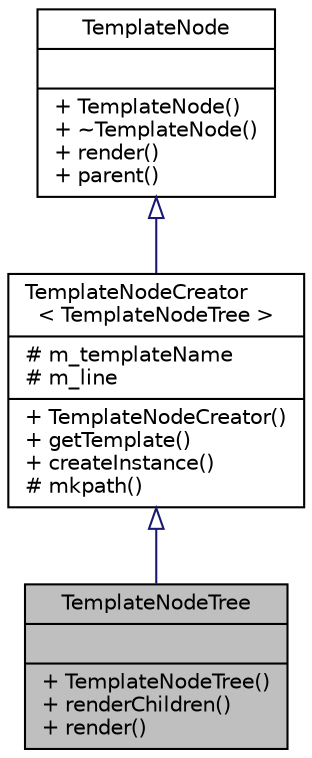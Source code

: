 digraph "TemplateNodeTree"
{
 // LATEX_PDF_SIZE
  edge [fontname="Helvetica",fontsize="10",labelfontname="Helvetica",labelfontsize="10"];
  node [fontname="Helvetica",fontsize="10",shape=record];
  Node1 [label="{TemplateNodeTree\n||+ TemplateNodeTree()\l+ renderChildren()\l+ render()\l}",height=0.2,width=0.4,color="black", fillcolor="grey75", style="filled", fontcolor="black",tooltip="Class representing an 'tree' tag in a template."];
  Node2 -> Node1 [dir="back",color="midnightblue",fontsize="10",style="solid",arrowtail="onormal"];
  Node2 [label="{TemplateNodeCreator\l\< TemplateNodeTree \>\n|# m_templateName\l# m_line\l|+ TemplateNodeCreator()\l+ getTemplate()\l+ createInstance()\l# mkpath()\l}",height=0.2,width=0.4,color="black", fillcolor="white", style="filled",URL="$classTemplateNodeCreator.html",tooltip=" "];
  Node3 -> Node2 [dir="back",color="midnightblue",fontsize="10",style="solid",arrowtail="onormal"];
  Node3 [label="{TemplateNode\n||+ TemplateNode()\l+ ~TemplateNode()\l+ render()\l+ parent()\l}",height=0.2,width=0.4,color="black", fillcolor="white", style="filled",URL="$classTemplateNode.html",tooltip="Base class of all nodes in a template's AST."];
}
